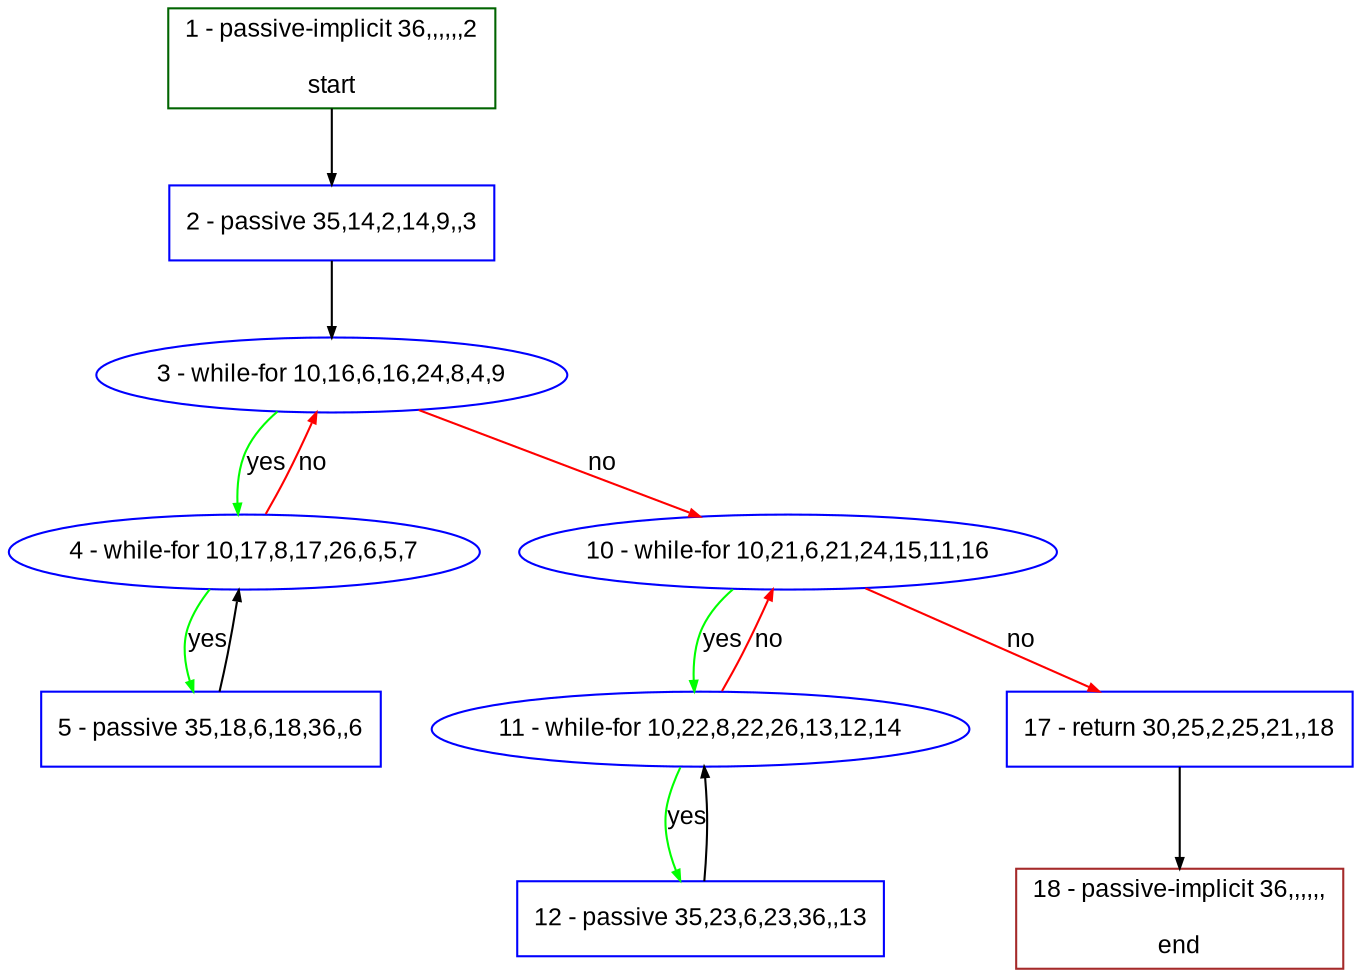digraph "" {
  graph [bgcolor="white", fillcolor="#FFFFCC", pack="true", packmode="clust", fontname="Arial", label="", fontsize="12", compound="true", style="rounded,filled"];
  node [node_initialized="no", fillcolor="white", fontname="Arial", label="", color="grey", fontsize="12", fixedsize="false", compound="true", shape="rectangle", style="filled"];
  edge [arrowtail="none", lhead="", fontcolor="black", fontname="Arial", label="", color="black", fontsize="12", arrowhead="normal", arrowsize="0.5", compound="true", ltail="", dir="forward"];
  __N1 [fillcolor="#ffffff", label="2 - passive 35,14,2,14,9,,3", color="#0000ff", shape="box", style="filled"];
  __N2 [fillcolor="#ffffff", label="1 - passive-implicit 36,,,,,,2\n\nstart", color="#006400", shape="box", style="filled"];
  __N3 [fillcolor="#ffffff", label="3 - while-for 10,16,6,16,24,8,4,9", color="#0000ff", shape="oval", style="filled"];
  __N4 [fillcolor="#ffffff", label="4 - while-for 10,17,8,17,26,6,5,7", color="#0000ff", shape="oval", style="filled"];
  __N5 [fillcolor="#ffffff", label="10 - while-for 10,21,6,21,24,15,11,16", color="#0000ff", shape="oval", style="filled"];
  __N6 [fillcolor="#ffffff", label="5 - passive 35,18,6,18,36,,6", color="#0000ff", shape="box", style="filled"];
  __N7 [fillcolor="#ffffff", label="11 - while-for 10,22,8,22,26,13,12,14", color="#0000ff", shape="oval", style="filled"];
  __N8 [fillcolor="#ffffff", label="17 - return 30,25,2,25,21,,18", color="#0000ff", shape="box", style="filled"];
  __N9 [fillcolor="#ffffff", label="12 - passive 35,23,6,23,36,,13", color="#0000ff", shape="box", style="filled"];
  __N10 [fillcolor="#ffffff", label="18 - passive-implicit 36,,,,,,\n\nend", color="#a52a2a", shape="box", style="filled"];
  __N2 -> __N1 [arrowtail="none", color="#000000", label="", arrowhead="normal", dir="forward"];
  __N1 -> __N3 [arrowtail="none", color="#000000", label="", arrowhead="normal", dir="forward"];
  __N3 -> __N4 [arrowtail="none", color="#00ff00", label="yes", arrowhead="normal", dir="forward"];
  __N4 -> __N3 [arrowtail="none", color="#ff0000", label="no", arrowhead="normal", dir="forward"];
  __N3 -> __N5 [arrowtail="none", color="#ff0000", label="no", arrowhead="normal", dir="forward"];
  __N4 -> __N6 [arrowtail="none", color="#00ff00", label="yes", arrowhead="normal", dir="forward"];
  __N6 -> __N4 [arrowtail="none", color="#000000", label="", arrowhead="normal", dir="forward"];
  __N5 -> __N7 [arrowtail="none", color="#00ff00", label="yes", arrowhead="normal", dir="forward"];
  __N7 -> __N5 [arrowtail="none", color="#ff0000", label="no", arrowhead="normal", dir="forward"];
  __N5 -> __N8 [arrowtail="none", color="#ff0000", label="no", arrowhead="normal", dir="forward"];
  __N7 -> __N9 [arrowtail="none", color="#00ff00", label="yes", arrowhead="normal", dir="forward"];
  __N9 -> __N7 [arrowtail="none", color="#000000", label="", arrowhead="normal", dir="forward"];
  __N8 -> __N10 [arrowtail="none", color="#000000", label="", arrowhead="normal", dir="forward"];
}
